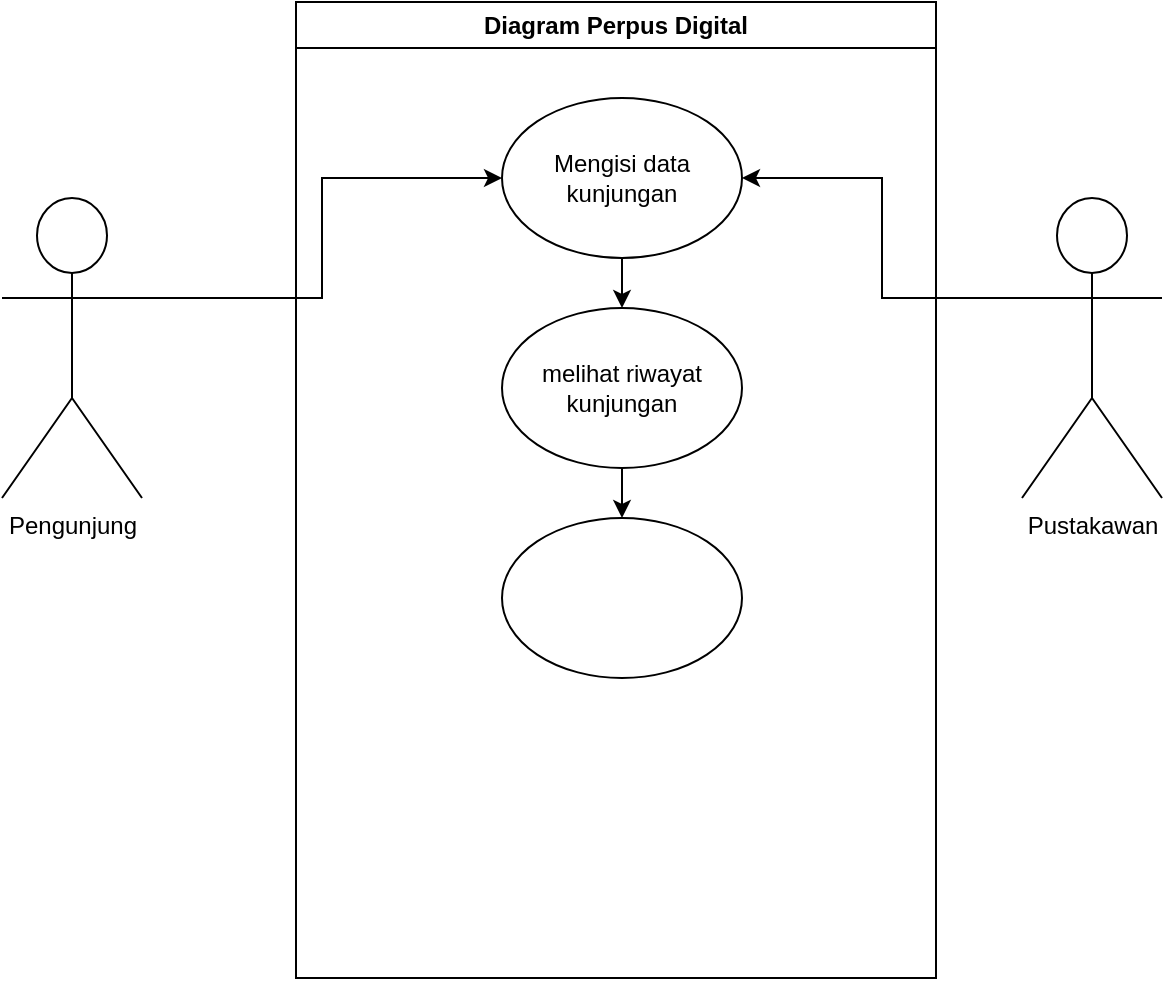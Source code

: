 <mxfile version="22.1.21" type="github">
  <diagram name="Halaman-1" id="CNXdGkV-k3QApEqBhi3C">
    <mxGraphModel dx="878" dy="523" grid="1" gridSize="10" guides="1" tooltips="1" connect="1" arrows="1" fold="1" page="1" pageScale="1" pageWidth="827" pageHeight="1169" math="0" shadow="0">
      <root>
        <mxCell id="0" />
        <mxCell id="1" parent="0" />
        <mxCell id="JmpS4Y9Mmfr8R1uDROT--8" style="edgeStyle=orthogonalEdgeStyle;rounded=0;orthogonalLoop=1;jettySize=auto;html=1;exitX=1;exitY=0.333;exitDx=0;exitDy=0;exitPerimeter=0;entryX=0;entryY=0.5;entryDx=0;entryDy=0;" edge="1" parent="1" source="JmpS4Y9Mmfr8R1uDROT--3" target="JmpS4Y9Mmfr8R1uDROT--6">
          <mxGeometry relative="1" as="geometry" />
        </mxCell>
        <mxCell id="JmpS4Y9Mmfr8R1uDROT--3" value="Pengunjung" style="shape=umlActor;verticalLabelPosition=bottom;verticalAlign=top;html=1;outlineConnect=0;" vertex="1" parent="1">
          <mxGeometry x="120" y="250" width="70" height="150" as="geometry" />
        </mxCell>
        <mxCell id="JmpS4Y9Mmfr8R1uDROT--9" style="edgeStyle=orthogonalEdgeStyle;rounded=0;orthogonalLoop=1;jettySize=auto;html=1;exitX=0;exitY=0.333;exitDx=0;exitDy=0;exitPerimeter=0;entryX=1;entryY=0.5;entryDx=0;entryDy=0;" edge="1" parent="1" source="JmpS4Y9Mmfr8R1uDROT--5" target="JmpS4Y9Mmfr8R1uDROT--6">
          <mxGeometry relative="1" as="geometry" />
        </mxCell>
        <mxCell id="JmpS4Y9Mmfr8R1uDROT--5" value="Pustakawan" style="shape=umlActor;verticalLabelPosition=bottom;verticalAlign=top;html=1;outlineConnect=0;" vertex="1" parent="1">
          <mxGeometry x="630" y="250" width="70" height="150" as="geometry" />
        </mxCell>
        <mxCell id="JmpS4Y9Mmfr8R1uDROT--7" value="Diagram Perpus Digital" style="swimlane;whiteSpace=wrap;html=1;" vertex="1" parent="1">
          <mxGeometry x="267" y="152" width="320" height="488" as="geometry" />
        </mxCell>
        <mxCell id="JmpS4Y9Mmfr8R1uDROT--13" style="edgeStyle=orthogonalEdgeStyle;rounded=0;orthogonalLoop=1;jettySize=auto;html=1;exitX=0.5;exitY=1;exitDx=0;exitDy=0;entryX=0.5;entryY=0;entryDx=0;entryDy=0;" edge="1" parent="JmpS4Y9Mmfr8R1uDROT--7" source="JmpS4Y9Mmfr8R1uDROT--6" target="JmpS4Y9Mmfr8R1uDROT--11">
          <mxGeometry relative="1" as="geometry" />
        </mxCell>
        <mxCell id="JmpS4Y9Mmfr8R1uDROT--6" value="Mengisi data kunjungan" style="ellipse;whiteSpace=wrap;html=1;" vertex="1" parent="JmpS4Y9Mmfr8R1uDROT--7">
          <mxGeometry x="103" y="48" width="120" height="80" as="geometry" />
        </mxCell>
        <mxCell id="JmpS4Y9Mmfr8R1uDROT--12" value="" style="ellipse;whiteSpace=wrap;html=1;" vertex="1" parent="JmpS4Y9Mmfr8R1uDROT--7">
          <mxGeometry x="103" y="258" width="120" height="80" as="geometry" />
        </mxCell>
        <mxCell id="JmpS4Y9Mmfr8R1uDROT--14" style="edgeStyle=orthogonalEdgeStyle;rounded=0;orthogonalLoop=1;jettySize=auto;html=1;exitX=0.5;exitY=1;exitDx=0;exitDy=0;entryX=0.5;entryY=0;entryDx=0;entryDy=0;" edge="1" parent="JmpS4Y9Mmfr8R1uDROT--7" source="JmpS4Y9Mmfr8R1uDROT--11" target="JmpS4Y9Mmfr8R1uDROT--12">
          <mxGeometry relative="1" as="geometry" />
        </mxCell>
        <mxCell id="JmpS4Y9Mmfr8R1uDROT--11" value="melihat riwayat kunjungan" style="ellipse;whiteSpace=wrap;html=1;" vertex="1" parent="JmpS4Y9Mmfr8R1uDROT--7">
          <mxGeometry x="103" y="153" width="120" height="80" as="geometry" />
        </mxCell>
      </root>
    </mxGraphModel>
  </diagram>
</mxfile>
